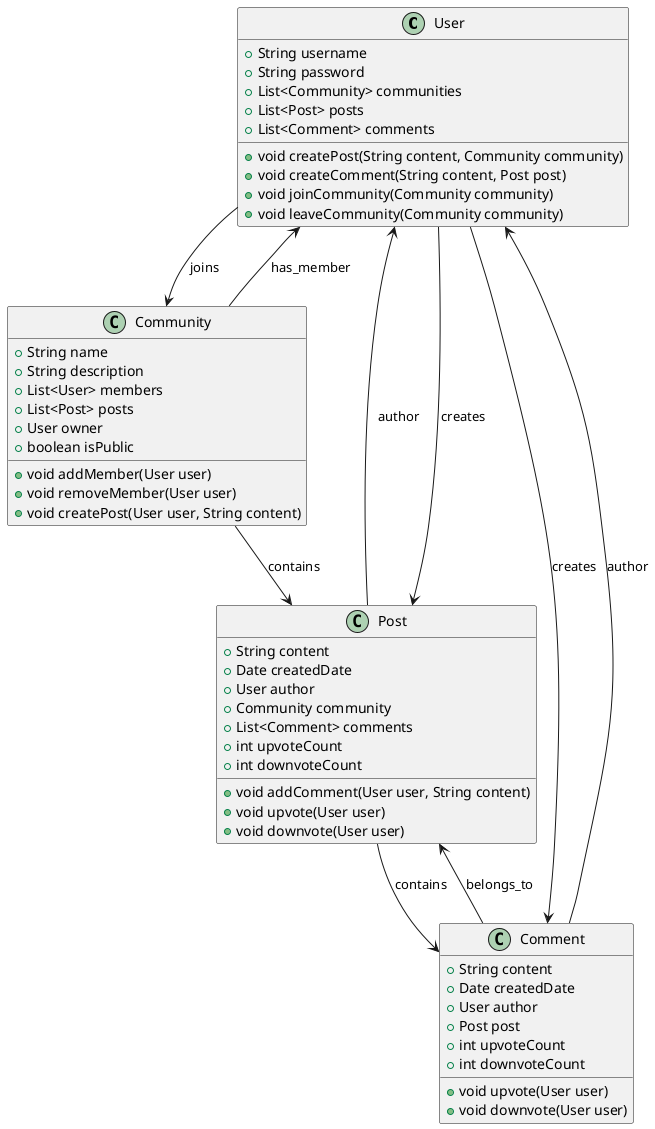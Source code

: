 PlantUML Class Diagram for Online Community System
Code snippet
@startuml
' Define classes
class User {
  + String username
  + String password
  + List<Community> communities
  + List<Post> posts
  + List<Comment> comments
  + void createPost(String content, Community community)
  + void createComment(String content, Post post)
  + void joinCommunity(Community community)
  + void leaveCommunity(Community community)
}

class Community {
  + String name
  + String description
  + List<User> members
  + List<Post> posts
  + User owner
  + boolean isPublic
  + void addMember(User user)
  + void removeMember(User user)
  + void createPost(User user, String content)
}

class Post {
  + String content
  + Date createdDate
  + User author
  + Community community
  + List<Comment> comments
  + int upvoteCount
  + int downvoteCount
  + void addComment(User user, String content)
  + void upvote(User user)
  + void downvote(User user)
}

class Comment {
  + String content
  + Date createdDate
  + User author
  + Post post
  + int upvoteCount
  + int downvoteCount
  + void upvote(User user)
  + void downvote(User user)
}

' Define relationships
User --> Community : joins
User --> Post : creates
User --> Comment : creates
Community --> Post : contains
Community --> User : has_member
Post --> Comment : contains
Post --> User : author
Comment --> User : author
Comment --> Post : belongs_to

@enduml